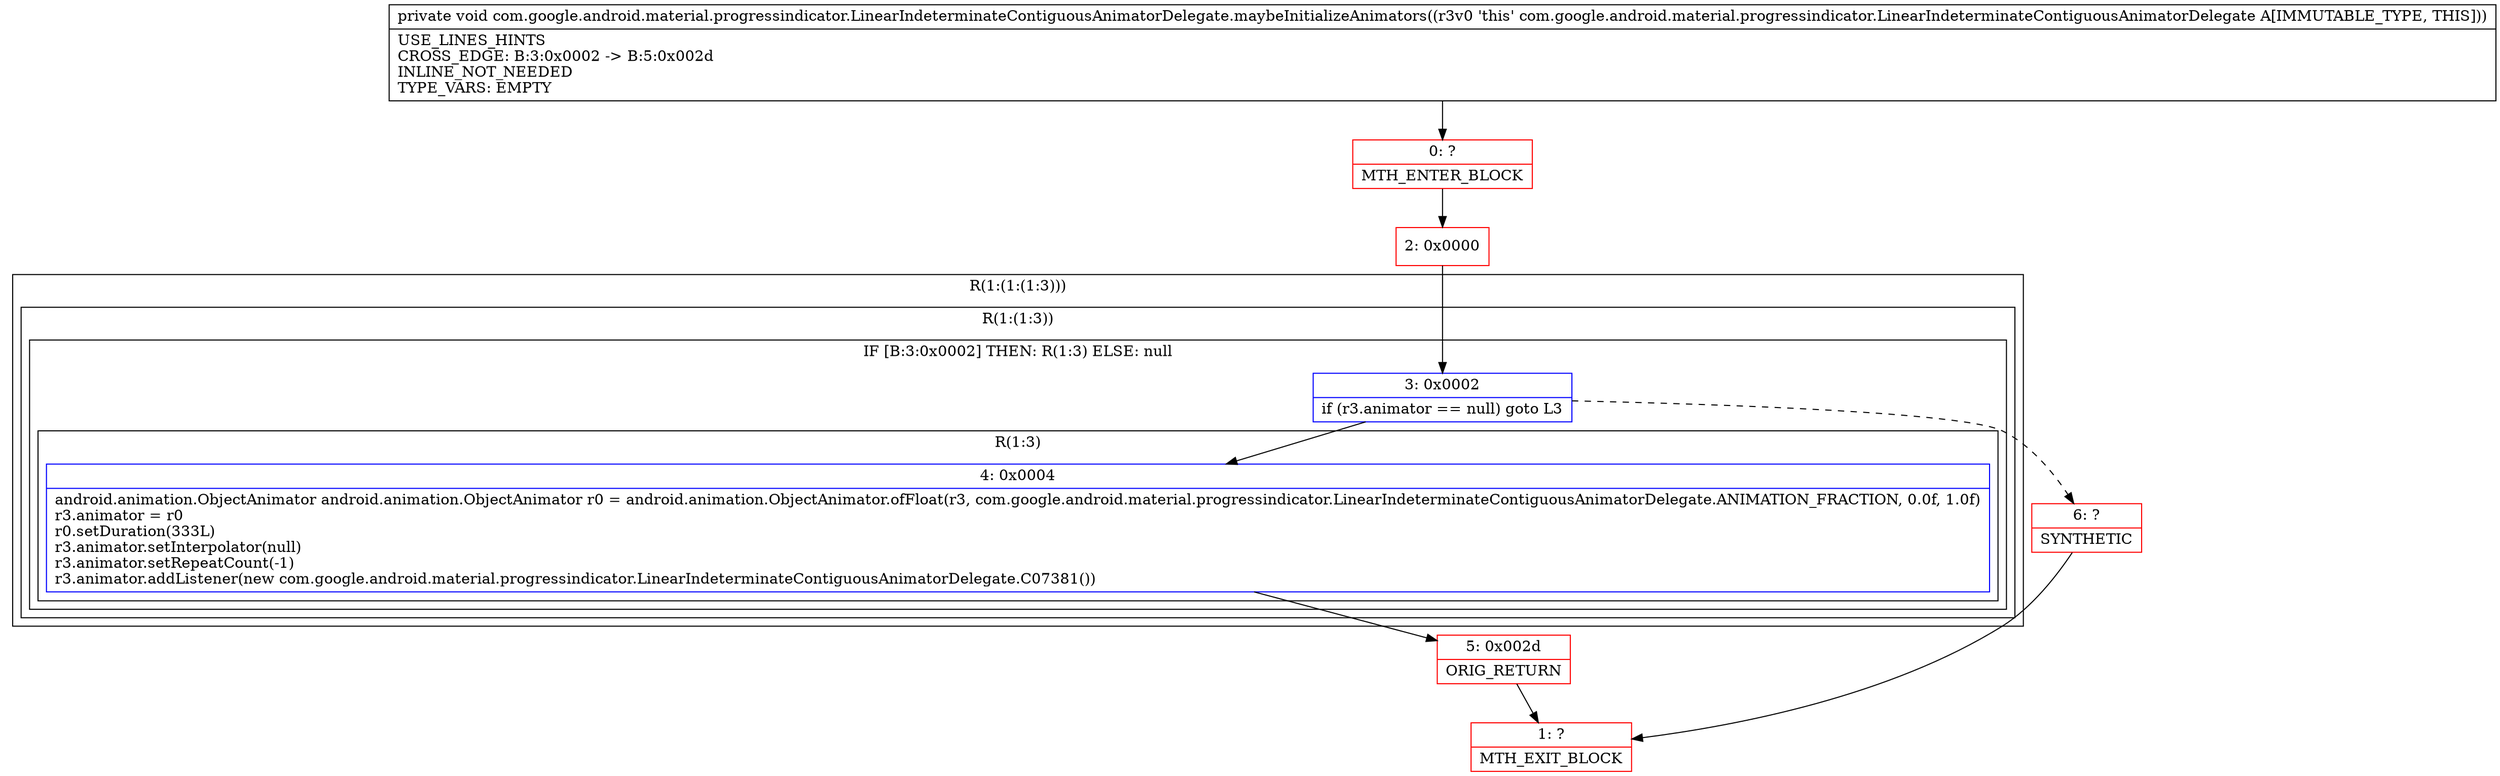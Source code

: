 digraph "CFG forcom.google.android.material.progressindicator.LinearIndeterminateContiguousAnimatorDelegate.maybeInitializeAnimators()V" {
subgraph cluster_Region_680054017 {
label = "R(1:(1:(1:3)))";
node [shape=record,color=blue];
subgraph cluster_Region_1714576263 {
label = "R(1:(1:3))";
node [shape=record,color=blue];
subgraph cluster_IfRegion_259811790 {
label = "IF [B:3:0x0002] THEN: R(1:3) ELSE: null";
node [shape=record,color=blue];
Node_3 [shape=record,label="{3\:\ 0x0002|if (r3.animator == null) goto L3\l}"];
subgraph cluster_Region_1892487342 {
label = "R(1:3)";
node [shape=record,color=blue];
Node_4 [shape=record,label="{4\:\ 0x0004|android.animation.ObjectAnimator android.animation.ObjectAnimator r0 = android.animation.ObjectAnimator.ofFloat(r3, com.google.android.material.progressindicator.LinearIndeterminateContiguousAnimatorDelegate.ANIMATION_FRACTION, 0.0f, 1.0f)\lr3.animator = r0\lr0.setDuration(333L)\lr3.animator.setInterpolator(null)\lr3.animator.setRepeatCount(\-1)\lr3.animator.addListener(new com.google.android.material.progressindicator.LinearIndeterminateContiguousAnimatorDelegate.C07381())\l}"];
}
}
}
}
Node_0 [shape=record,color=red,label="{0\:\ ?|MTH_ENTER_BLOCK\l}"];
Node_2 [shape=record,color=red,label="{2\:\ 0x0000}"];
Node_5 [shape=record,color=red,label="{5\:\ 0x002d|ORIG_RETURN\l}"];
Node_1 [shape=record,color=red,label="{1\:\ ?|MTH_EXIT_BLOCK\l}"];
Node_6 [shape=record,color=red,label="{6\:\ ?|SYNTHETIC\l}"];
MethodNode[shape=record,label="{private void com.google.android.material.progressindicator.LinearIndeterminateContiguousAnimatorDelegate.maybeInitializeAnimators((r3v0 'this' com.google.android.material.progressindicator.LinearIndeterminateContiguousAnimatorDelegate A[IMMUTABLE_TYPE, THIS]))  | USE_LINES_HINTS\lCROSS_EDGE: B:3:0x0002 \-\> B:5:0x002d\lINLINE_NOT_NEEDED\lTYPE_VARS: EMPTY\l}"];
MethodNode -> Node_0;Node_3 -> Node_4;
Node_3 -> Node_6[style=dashed];
Node_4 -> Node_5;
Node_0 -> Node_2;
Node_2 -> Node_3;
Node_5 -> Node_1;
Node_6 -> Node_1;
}


